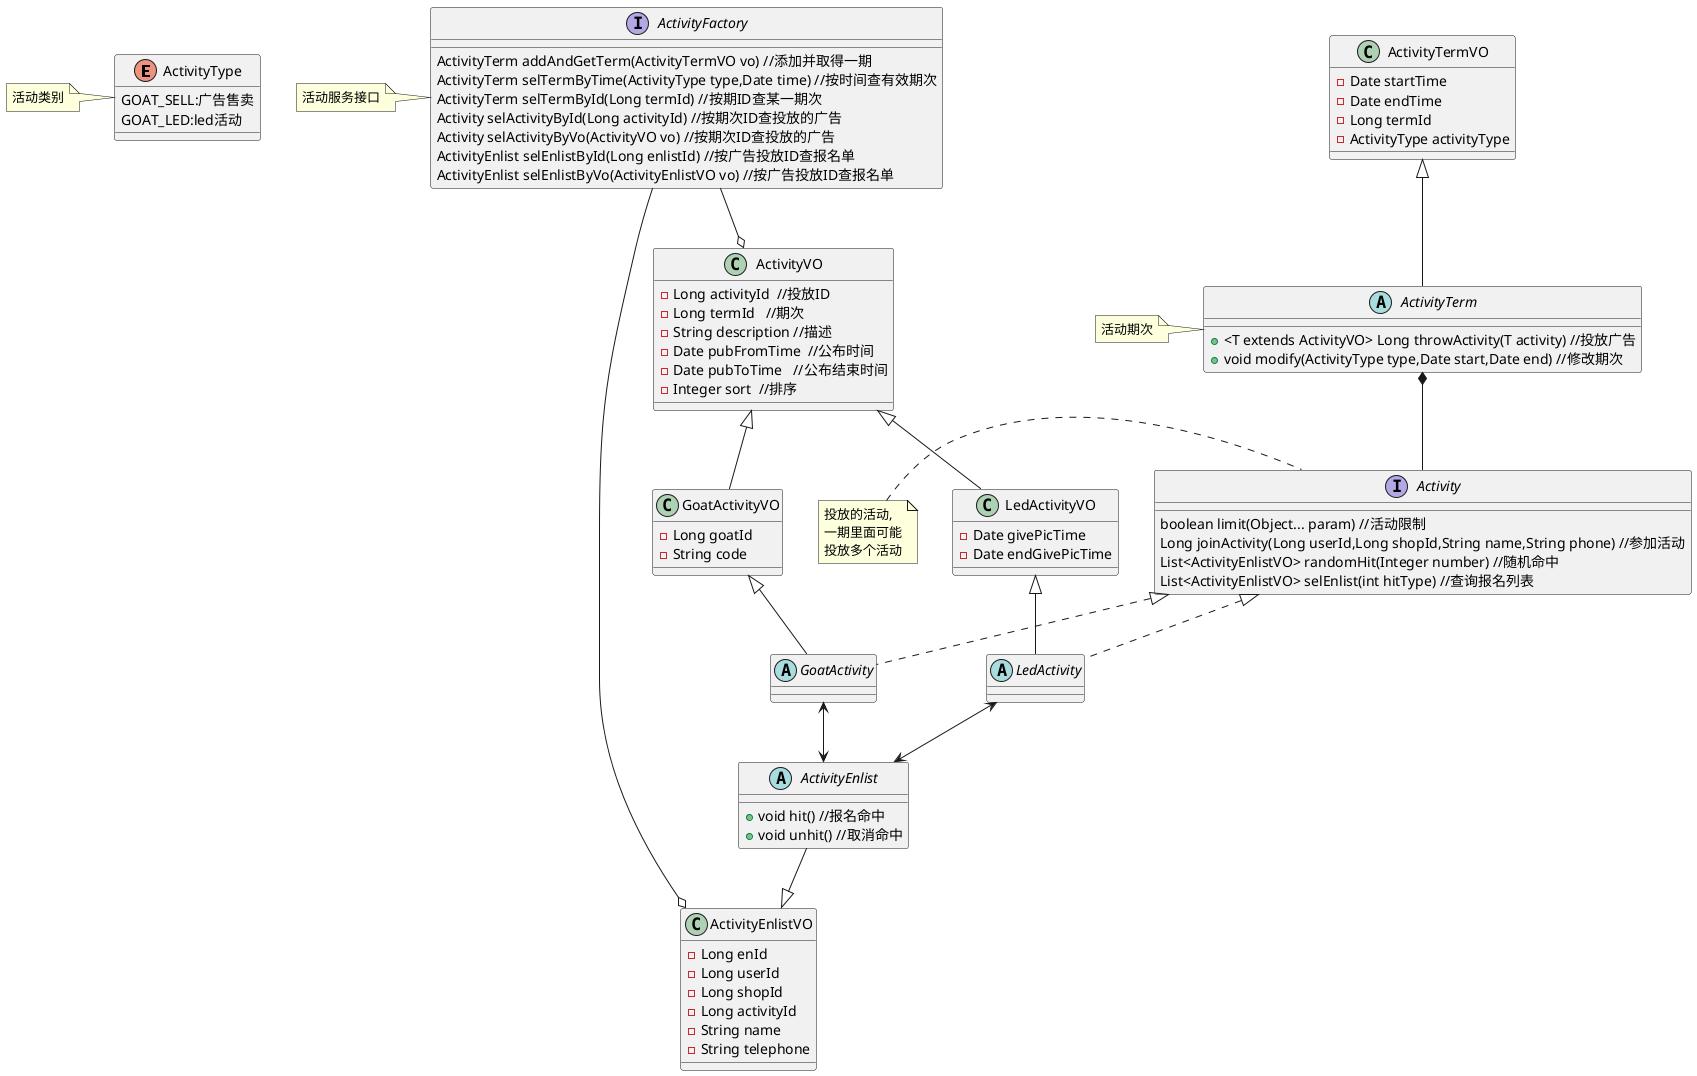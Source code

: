 @startuml

enum ActivityType{
GOAT_SELL:广告售卖
GOAT_LED:led活动
}

note left of ActivityType:活动类别

abstract class ActivityTerm{
+<T extends ActivityVO> Long throwActivity(T activity) //投放广告
+void modify(ActivityType type,Date start,Date end) //修改期次
}

class ActivityTermVO{
-Date startTime
-Date endTime
-Long termId
-ActivityType activityType
}

note left of ActivityTerm:活动期次

interface Activity{
boolean limit(Object... param) //活动限制
Long joinActivity(Long userId,Long shopId,String name,String phone) //参加活动
List<ActivityEnlistVO> randomHit(Integer number) //随机命中
List<ActivityEnlistVO> selEnlist(int hitType) //查询报名列表
}

note left of Activity:投放的活动,\n一期里面可能\n投放多个活动

abstract class GoatActivity{
}

class ActivityVO{
-Long activityId  //投放ID
-Long termId   //期次
-String description //描述
-Date pubFromTime  //公布时间
-Date pubToTime   //公布结束时间
-Integer sort  //排序
}

class GoatActivityVO{
-Long goatId
-String code
}

abstract class LedActivity{
}

class LedActivityVO{
-Date givePicTime
-Date endGivePicTime
}

abstract class ActivityEnlist{
+void hit() //报名命中
+void unhit() //取消命中
}

class ActivityEnlistVO{
-Long enId
-Long userId
-Long shopId
-Long activityId
-String name
-String telephone
}

interface ActivityFactory{
ActivityTerm addAndGetTerm(ActivityTermVO vo) //添加并取得一期
ActivityTerm selTermByTime(ActivityType type,Date time) //按时间查有效期次
ActivityTerm selTermById(Long termId) //按期ID查某一期次
Activity selActivityById(Long activityId) //按期次ID查投放的广告
Activity selActivityByVo(ActivityVO vo) //按期次ID查投放的广告
ActivityEnlist selEnlistById(Long enlistId) //按广告投放ID查报名单
ActivityEnlist selEnlistByVo(ActivityEnlistVO vo) //按广告投放ID查报名单

}

note left of ActivityFactory:活动服务接口
Activity <|.. GoatActivity

Activity <|.. LedActivity

ActivityTerm *-- Activity

ActivityTermVO <|--ActivityTerm

GoatActivity <--> ActivityEnlist
LedActivity <--> ActivityEnlist
ActivityFactory --o ActivityEnlistVO
ActivityFactory --o ActivityVO
ActivityVO <|-- LedActivityVO
ActivityVO <|-- GoatActivityVO

LedActivityVO <|-- LedActivity
GoatActivityVO <|-- GoatActivity
ActivityEnlist --|> ActivityEnlistVO
@enduml